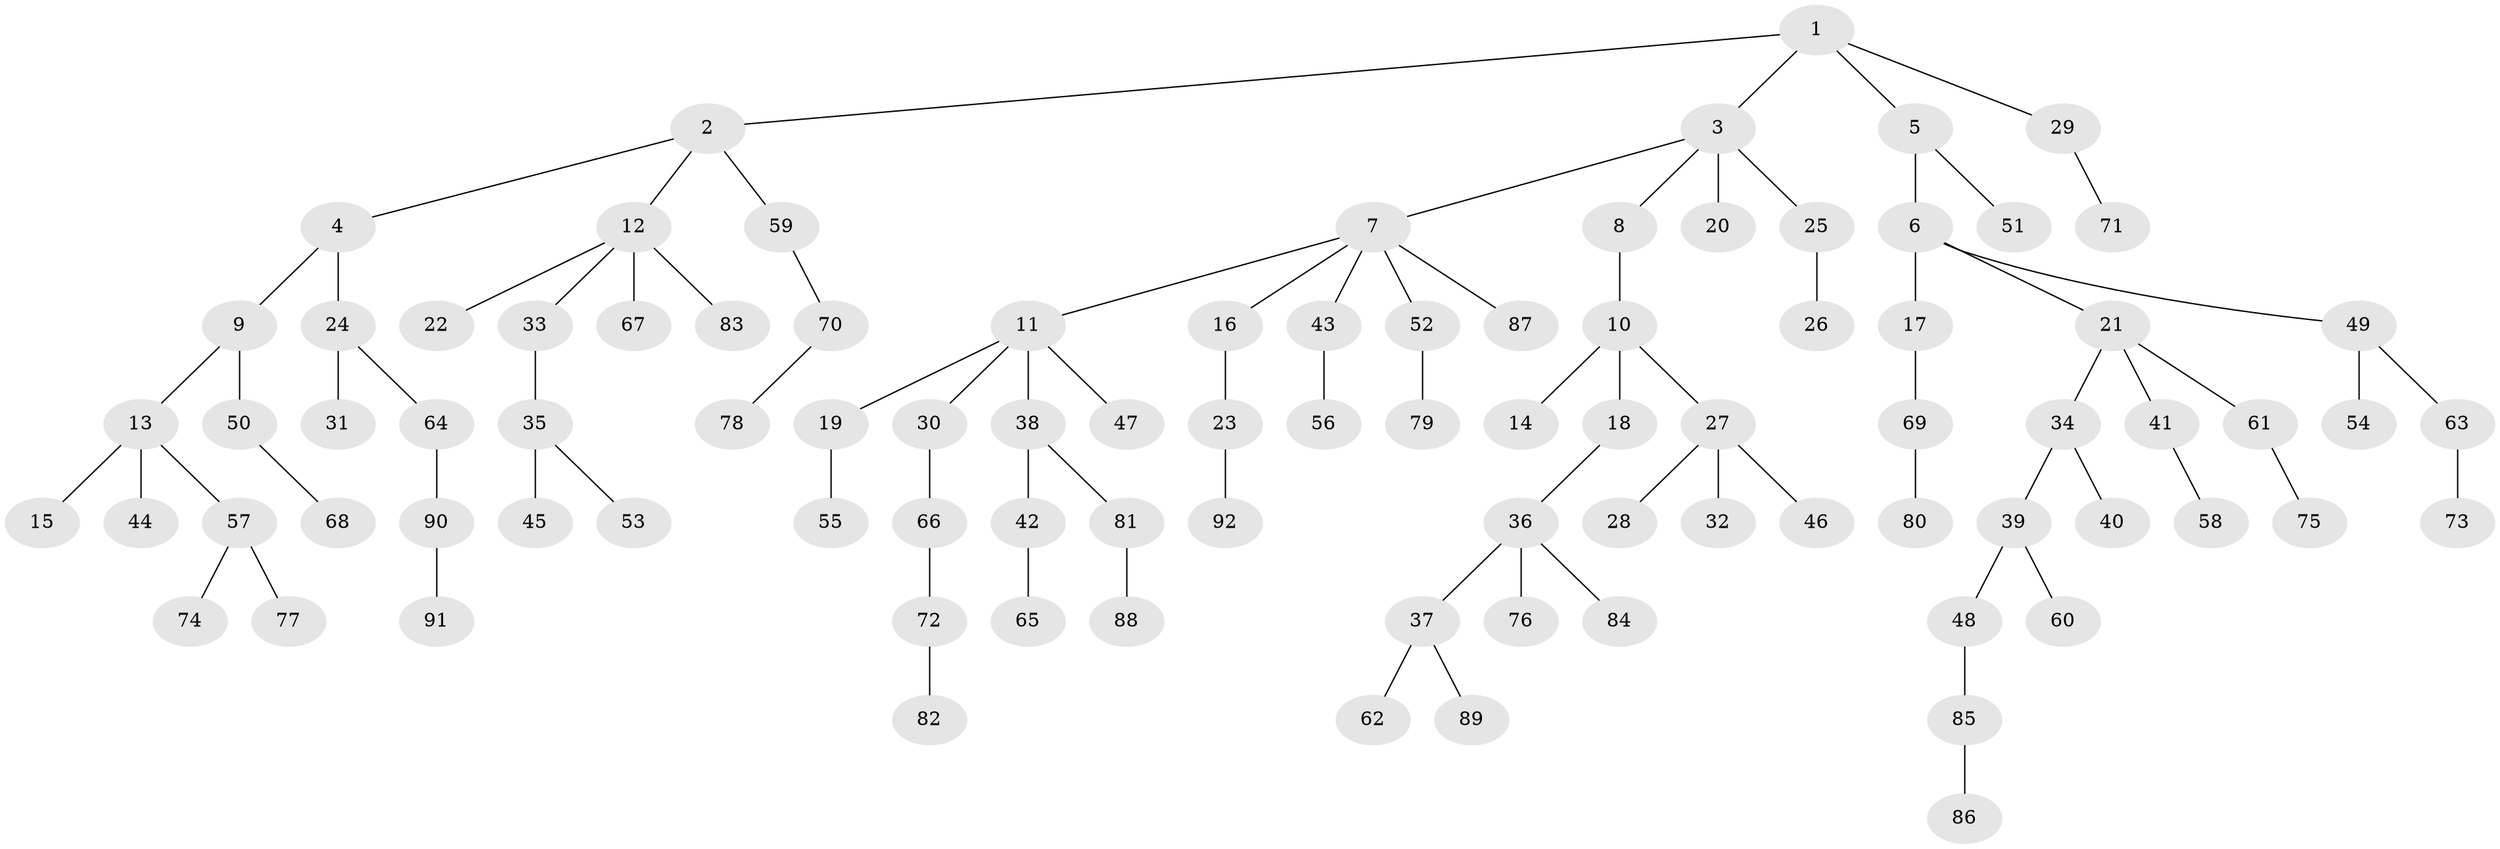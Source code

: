 // coarse degree distribution, {6: 0.05084745762711865, 5: 0.05084745762711865, 4: 0.05084745762711865, 2: 0.1864406779661017, 1: 0.576271186440678, 3: 0.0847457627118644}
// Generated by graph-tools (version 1.1) at 2025/42/03/06/25 10:42:04]
// undirected, 92 vertices, 91 edges
graph export_dot {
graph [start="1"]
  node [color=gray90,style=filled];
  1;
  2;
  3;
  4;
  5;
  6;
  7;
  8;
  9;
  10;
  11;
  12;
  13;
  14;
  15;
  16;
  17;
  18;
  19;
  20;
  21;
  22;
  23;
  24;
  25;
  26;
  27;
  28;
  29;
  30;
  31;
  32;
  33;
  34;
  35;
  36;
  37;
  38;
  39;
  40;
  41;
  42;
  43;
  44;
  45;
  46;
  47;
  48;
  49;
  50;
  51;
  52;
  53;
  54;
  55;
  56;
  57;
  58;
  59;
  60;
  61;
  62;
  63;
  64;
  65;
  66;
  67;
  68;
  69;
  70;
  71;
  72;
  73;
  74;
  75;
  76;
  77;
  78;
  79;
  80;
  81;
  82;
  83;
  84;
  85;
  86;
  87;
  88;
  89;
  90;
  91;
  92;
  1 -- 2;
  1 -- 3;
  1 -- 5;
  1 -- 29;
  2 -- 4;
  2 -- 12;
  2 -- 59;
  3 -- 7;
  3 -- 8;
  3 -- 20;
  3 -- 25;
  4 -- 9;
  4 -- 24;
  5 -- 6;
  5 -- 51;
  6 -- 17;
  6 -- 21;
  6 -- 49;
  7 -- 11;
  7 -- 16;
  7 -- 43;
  7 -- 52;
  7 -- 87;
  8 -- 10;
  9 -- 13;
  9 -- 50;
  10 -- 14;
  10 -- 18;
  10 -- 27;
  11 -- 19;
  11 -- 30;
  11 -- 38;
  11 -- 47;
  12 -- 22;
  12 -- 33;
  12 -- 67;
  12 -- 83;
  13 -- 15;
  13 -- 44;
  13 -- 57;
  16 -- 23;
  17 -- 69;
  18 -- 36;
  19 -- 55;
  21 -- 34;
  21 -- 41;
  21 -- 61;
  23 -- 92;
  24 -- 31;
  24 -- 64;
  25 -- 26;
  27 -- 28;
  27 -- 32;
  27 -- 46;
  29 -- 71;
  30 -- 66;
  33 -- 35;
  34 -- 39;
  34 -- 40;
  35 -- 45;
  35 -- 53;
  36 -- 37;
  36 -- 76;
  36 -- 84;
  37 -- 62;
  37 -- 89;
  38 -- 42;
  38 -- 81;
  39 -- 48;
  39 -- 60;
  41 -- 58;
  42 -- 65;
  43 -- 56;
  48 -- 85;
  49 -- 54;
  49 -- 63;
  50 -- 68;
  52 -- 79;
  57 -- 74;
  57 -- 77;
  59 -- 70;
  61 -- 75;
  63 -- 73;
  64 -- 90;
  66 -- 72;
  69 -- 80;
  70 -- 78;
  72 -- 82;
  81 -- 88;
  85 -- 86;
  90 -- 91;
}
